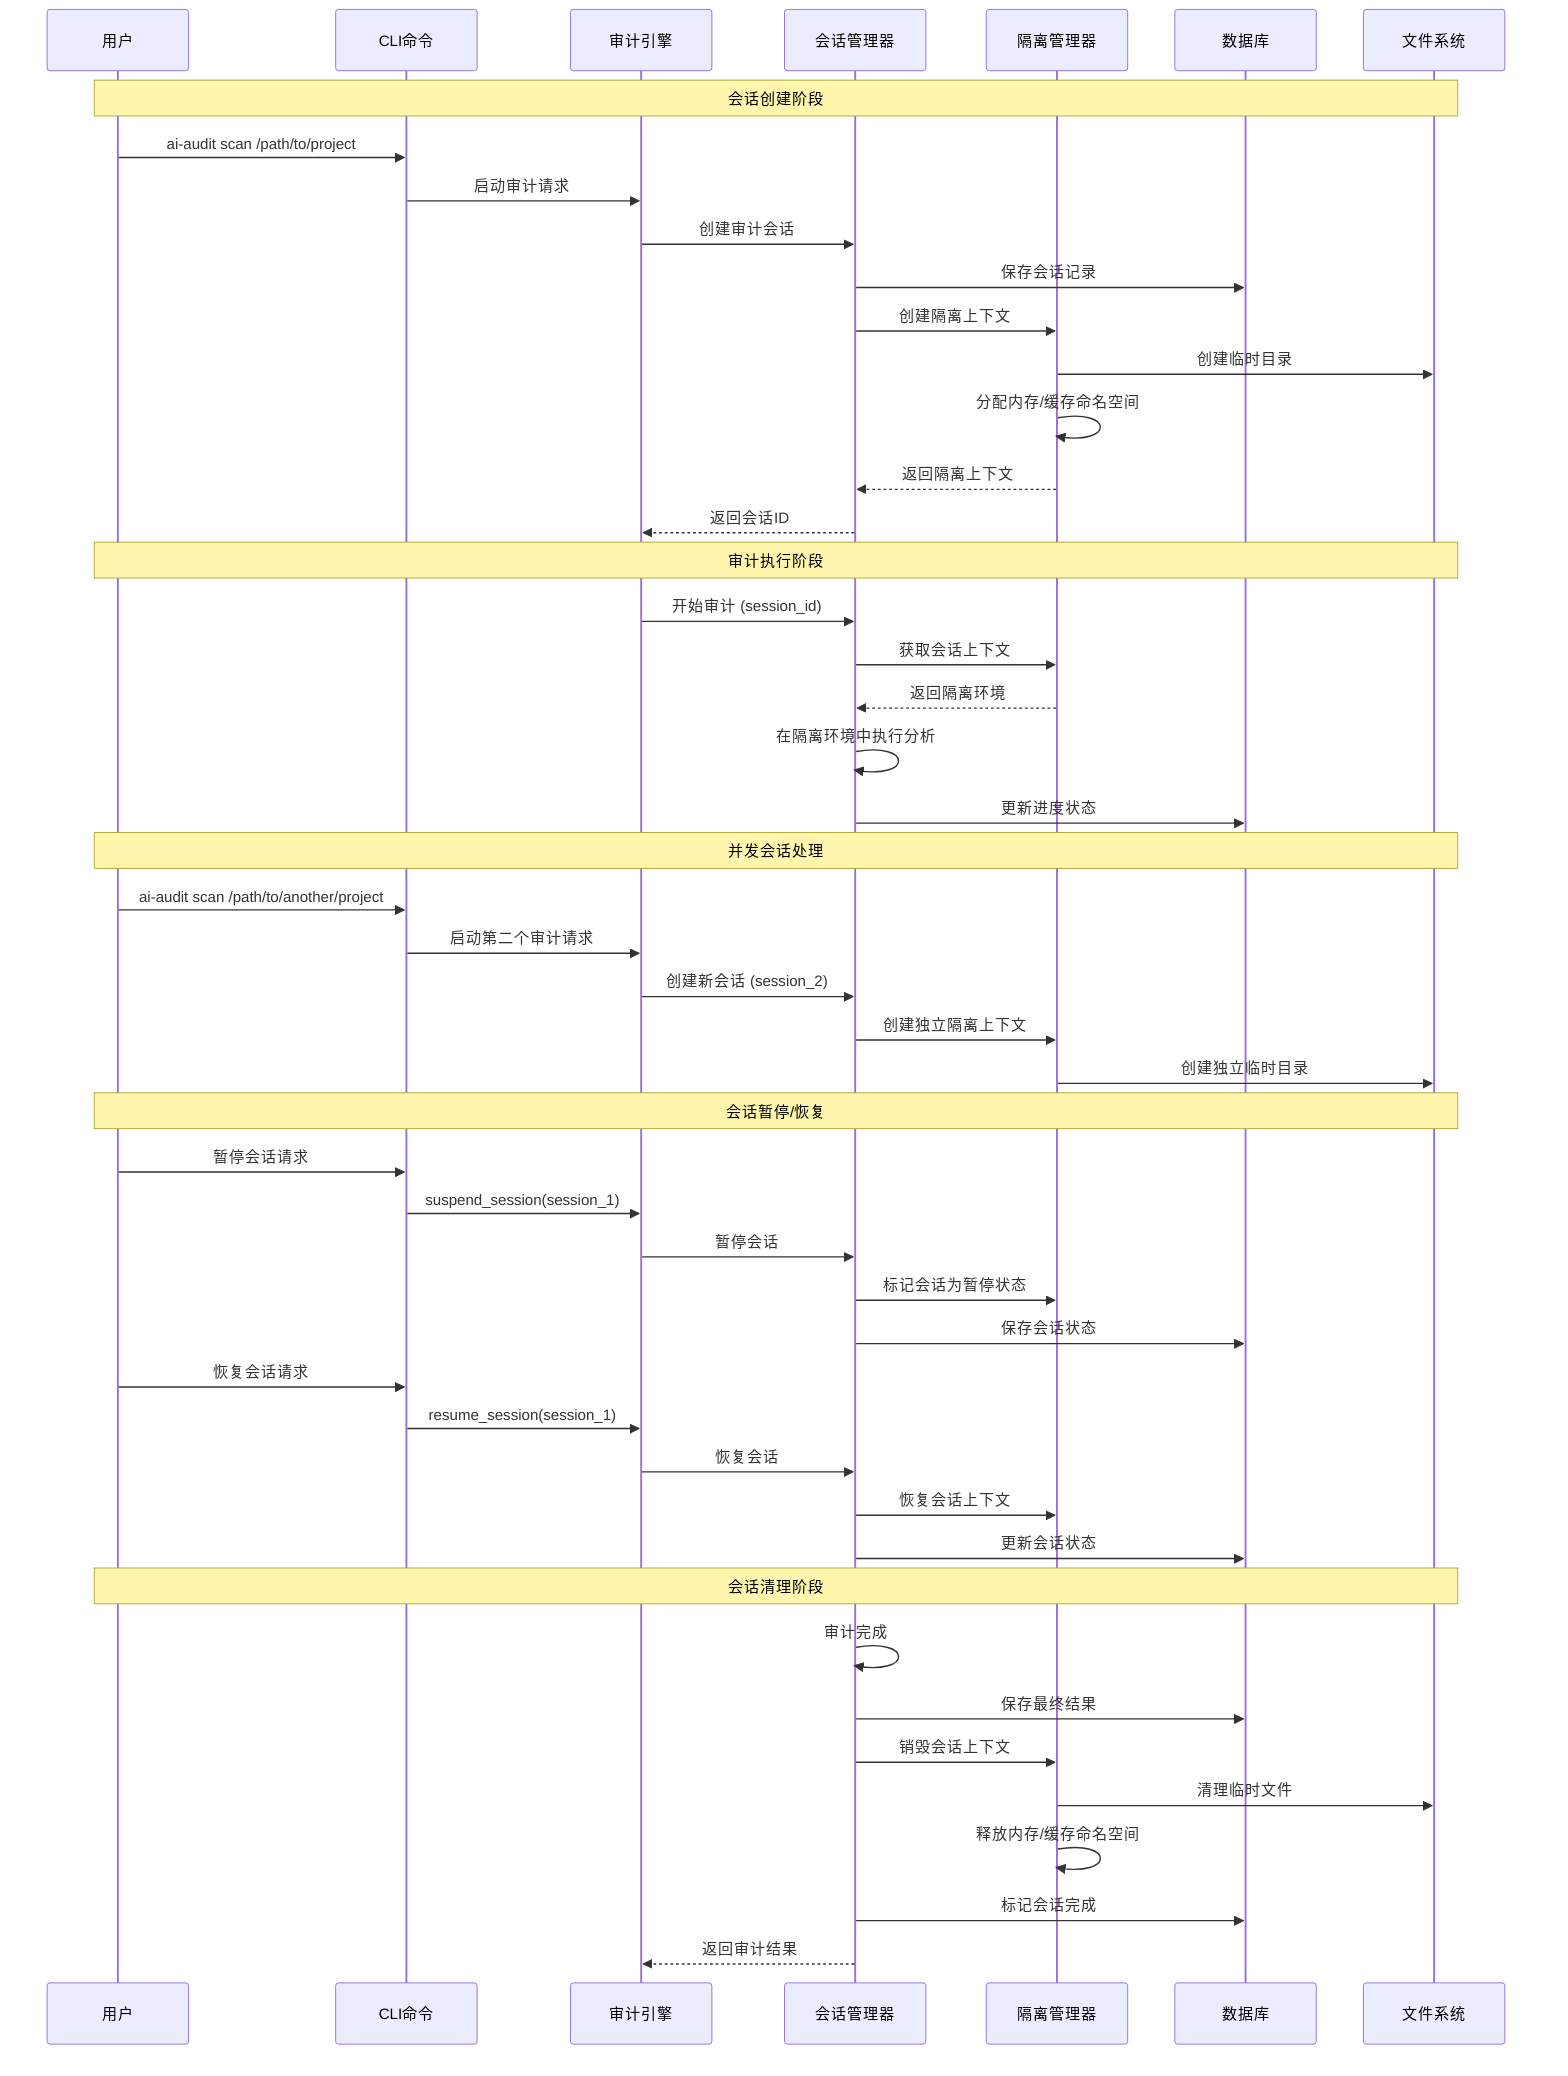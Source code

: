 sequenceDiagram
    participant User as 用户
    participant CLI as CLI命令
    participant Engine as 审计引擎
    participant SM as 会话管理器
    participant SI as 隔离管理器
    participant DB as 数据库
    participant FS as 文件系统
    
    Note over User,FS: 会话创建阶段
    User->>CLI: ai-audit scan /path/to/project
    CLI->>Engine: 启动审计请求
    Engine->>SM: 创建审计会话
    SM->>DB: 保存会话记录
    SM->>SI: 创建隔离上下文
    SI->>FS: 创建临时目录
    SI->>SI: 分配内存/缓存命名空间
    SI-->>SM: 返回隔离上下文
    SM-->>Engine: 返回会话ID
    
    Note over User,FS: 审计执行阶段
    Engine->>SM: 开始审计 (session_id)
    SM->>SI: 获取会话上下文
    SI-->>SM: 返回隔离环境
    SM->>SM: 在隔离环境中执行分析
    SM->>DB: 更新进度状态
    
    Note over User,FS: 并发会话处理
    User->>CLI: ai-audit scan /path/to/another/project
    CLI->>Engine: 启动第二个审计请求
    Engine->>SM: 创建新会话 (session_2)
    SM->>SI: 创建独立隔离上下文
    SI->>FS: 创建独立临时目录
    
    Note over User,FS: 会话暂停/恢复
    User->>CLI: 暂停会话请求
    CLI->>Engine: suspend_session(session_1)
    Engine->>SM: 暂停会话
    SM->>SI: 标记会话为暂停状态
    SM->>DB: 保存会话状态
    
    User->>CLI: 恢复会话请求
    CLI->>Engine: resume_session(session_1)
    Engine->>SM: 恢复会话
    SM->>SI: 恢复会话上下文
    SM->>DB: 更新会话状态
    
    Note over User,FS: 会话清理阶段
    SM->>SM: 审计完成
    SM->>DB: 保存最终结果
    SM->>SI: 销毁会话上下文
    SI->>FS: 清理临时文件
    SI->>SI: 释放内存/缓存命名空间
    SM->>DB: 标记会话完成
    SM-->>Engine: 返回审计结果